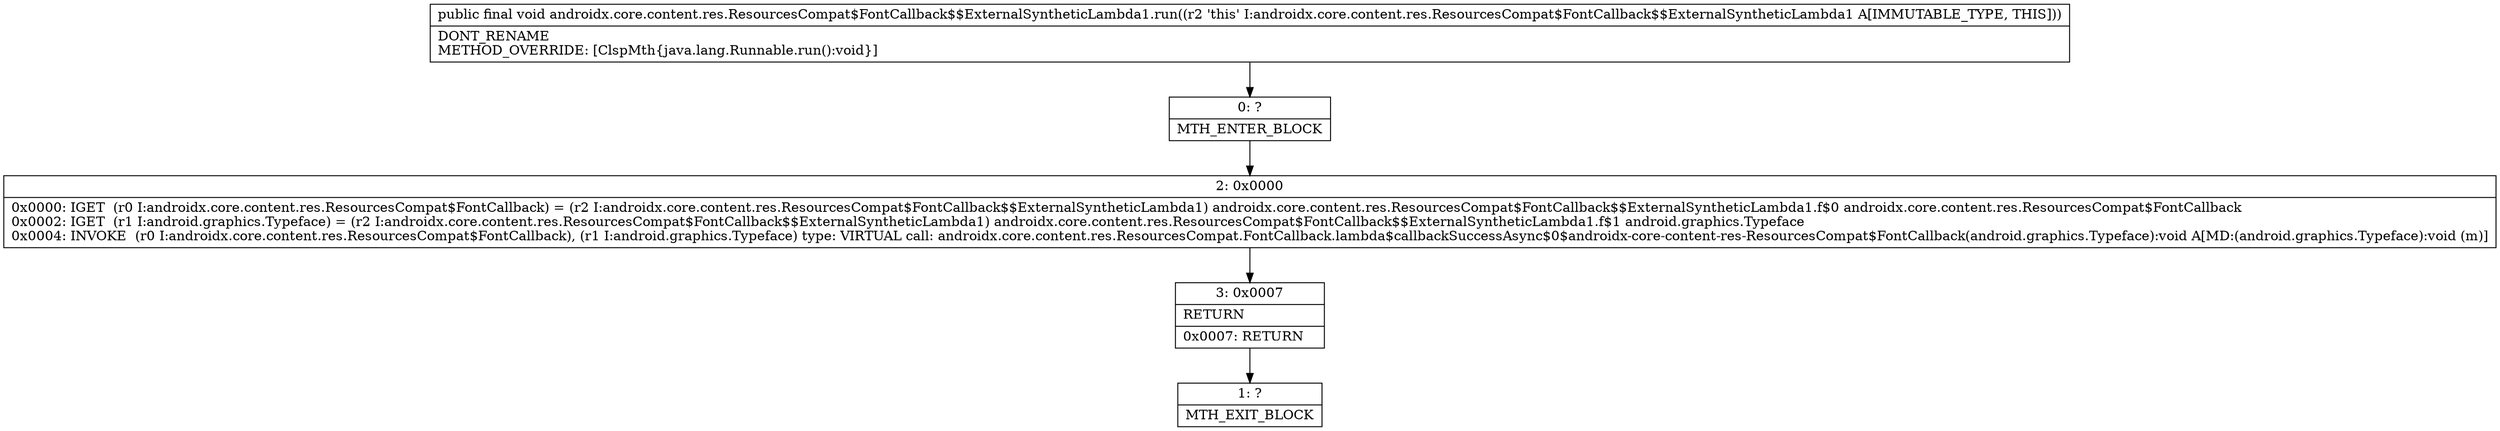 digraph "CFG forandroidx.core.content.res.ResourcesCompat$FontCallback$$ExternalSyntheticLambda1.run()V" {
Node_0 [shape=record,label="{0\:\ ?|MTH_ENTER_BLOCK\l}"];
Node_2 [shape=record,label="{2\:\ 0x0000|0x0000: IGET  (r0 I:androidx.core.content.res.ResourcesCompat$FontCallback) = (r2 I:androidx.core.content.res.ResourcesCompat$FontCallback$$ExternalSyntheticLambda1) androidx.core.content.res.ResourcesCompat$FontCallback$$ExternalSyntheticLambda1.f$0 androidx.core.content.res.ResourcesCompat$FontCallback \l0x0002: IGET  (r1 I:android.graphics.Typeface) = (r2 I:androidx.core.content.res.ResourcesCompat$FontCallback$$ExternalSyntheticLambda1) androidx.core.content.res.ResourcesCompat$FontCallback$$ExternalSyntheticLambda1.f$1 android.graphics.Typeface \l0x0004: INVOKE  (r0 I:androidx.core.content.res.ResourcesCompat$FontCallback), (r1 I:android.graphics.Typeface) type: VIRTUAL call: androidx.core.content.res.ResourcesCompat.FontCallback.lambda$callbackSuccessAsync$0$androidx\-core\-content\-res\-ResourcesCompat$FontCallback(android.graphics.Typeface):void A[MD:(android.graphics.Typeface):void (m)]\l}"];
Node_3 [shape=record,label="{3\:\ 0x0007|RETURN\l|0x0007: RETURN   \l}"];
Node_1 [shape=record,label="{1\:\ ?|MTH_EXIT_BLOCK\l}"];
MethodNode[shape=record,label="{public final void androidx.core.content.res.ResourcesCompat$FontCallback$$ExternalSyntheticLambda1.run((r2 'this' I:androidx.core.content.res.ResourcesCompat$FontCallback$$ExternalSyntheticLambda1 A[IMMUTABLE_TYPE, THIS]))  | DONT_RENAME\lMETHOD_OVERRIDE: [ClspMth\{java.lang.Runnable.run():void\}]\l}"];
MethodNode -> Node_0;Node_0 -> Node_2;
Node_2 -> Node_3;
Node_3 -> Node_1;
}

